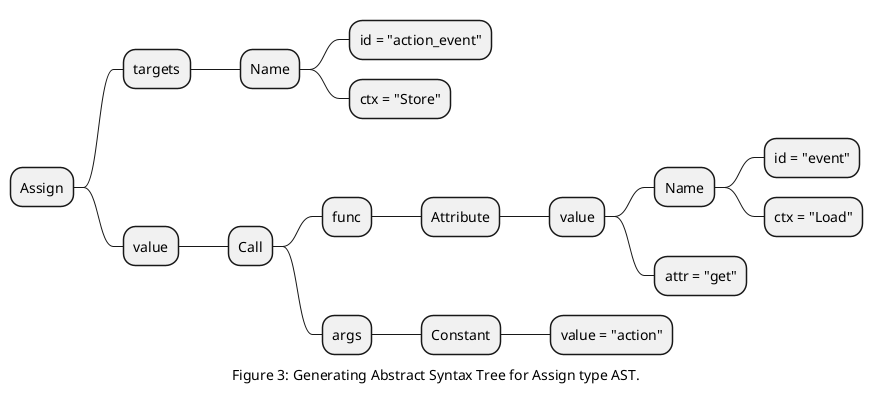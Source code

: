 @startmindmap
'Use of AST - Abstract Syntax Trees for categorizing the code

caption Figure 3: Generating Abstract Syntax Tree for Assign type AST.
'title AST Generated From Function

* Assign
** targets
*** Name
**** id = "action_event"
**** ctx = "Store"
** value
*** Call
**** func
***** Attribute
****** value
******* Name
******** id = "event"
******** ctx = "Load"
******* attr = "get"
**** args
***** Constant
****** value = "action"

@endmindmap
